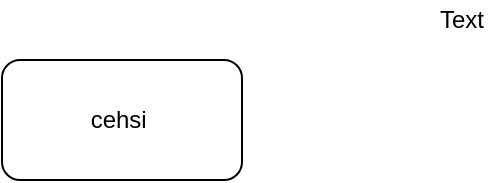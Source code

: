 <mxfile version="14.0.1" type="github">
  <diagram id="BCMPIUbzjZzsUIX9B4WF" name="Page-1">
    <mxGraphModel dx="1127" dy="658" grid="1" gridSize="10" guides="1" tooltips="1" connect="1" arrows="1" fold="1" page="1" pageScale="1" pageWidth="827" pageHeight="1169" math="0" shadow="0">
      <root>
        <mxCell id="0" />
        <mxCell id="1" parent="0" />
        <mxCell id="vVT_qiAyrrICLsfHBrDh-1" value="cehsi&amp;nbsp;" style="rounded=1;whiteSpace=wrap;html=1;" vertex="1" parent="1">
          <mxGeometry x="230" y="210" width="120" height="60" as="geometry" />
        </mxCell>
        <mxCell id="vVT_qiAyrrICLsfHBrDh-2" value="Text" style="text;html=1;strokeColor=none;fillColor=none;align=center;verticalAlign=middle;whiteSpace=wrap;rounded=0;" vertex="1" parent="1">
          <mxGeometry x="440" y="180" width="40" height="20" as="geometry" />
        </mxCell>
      </root>
    </mxGraphModel>
  </diagram>
</mxfile>
